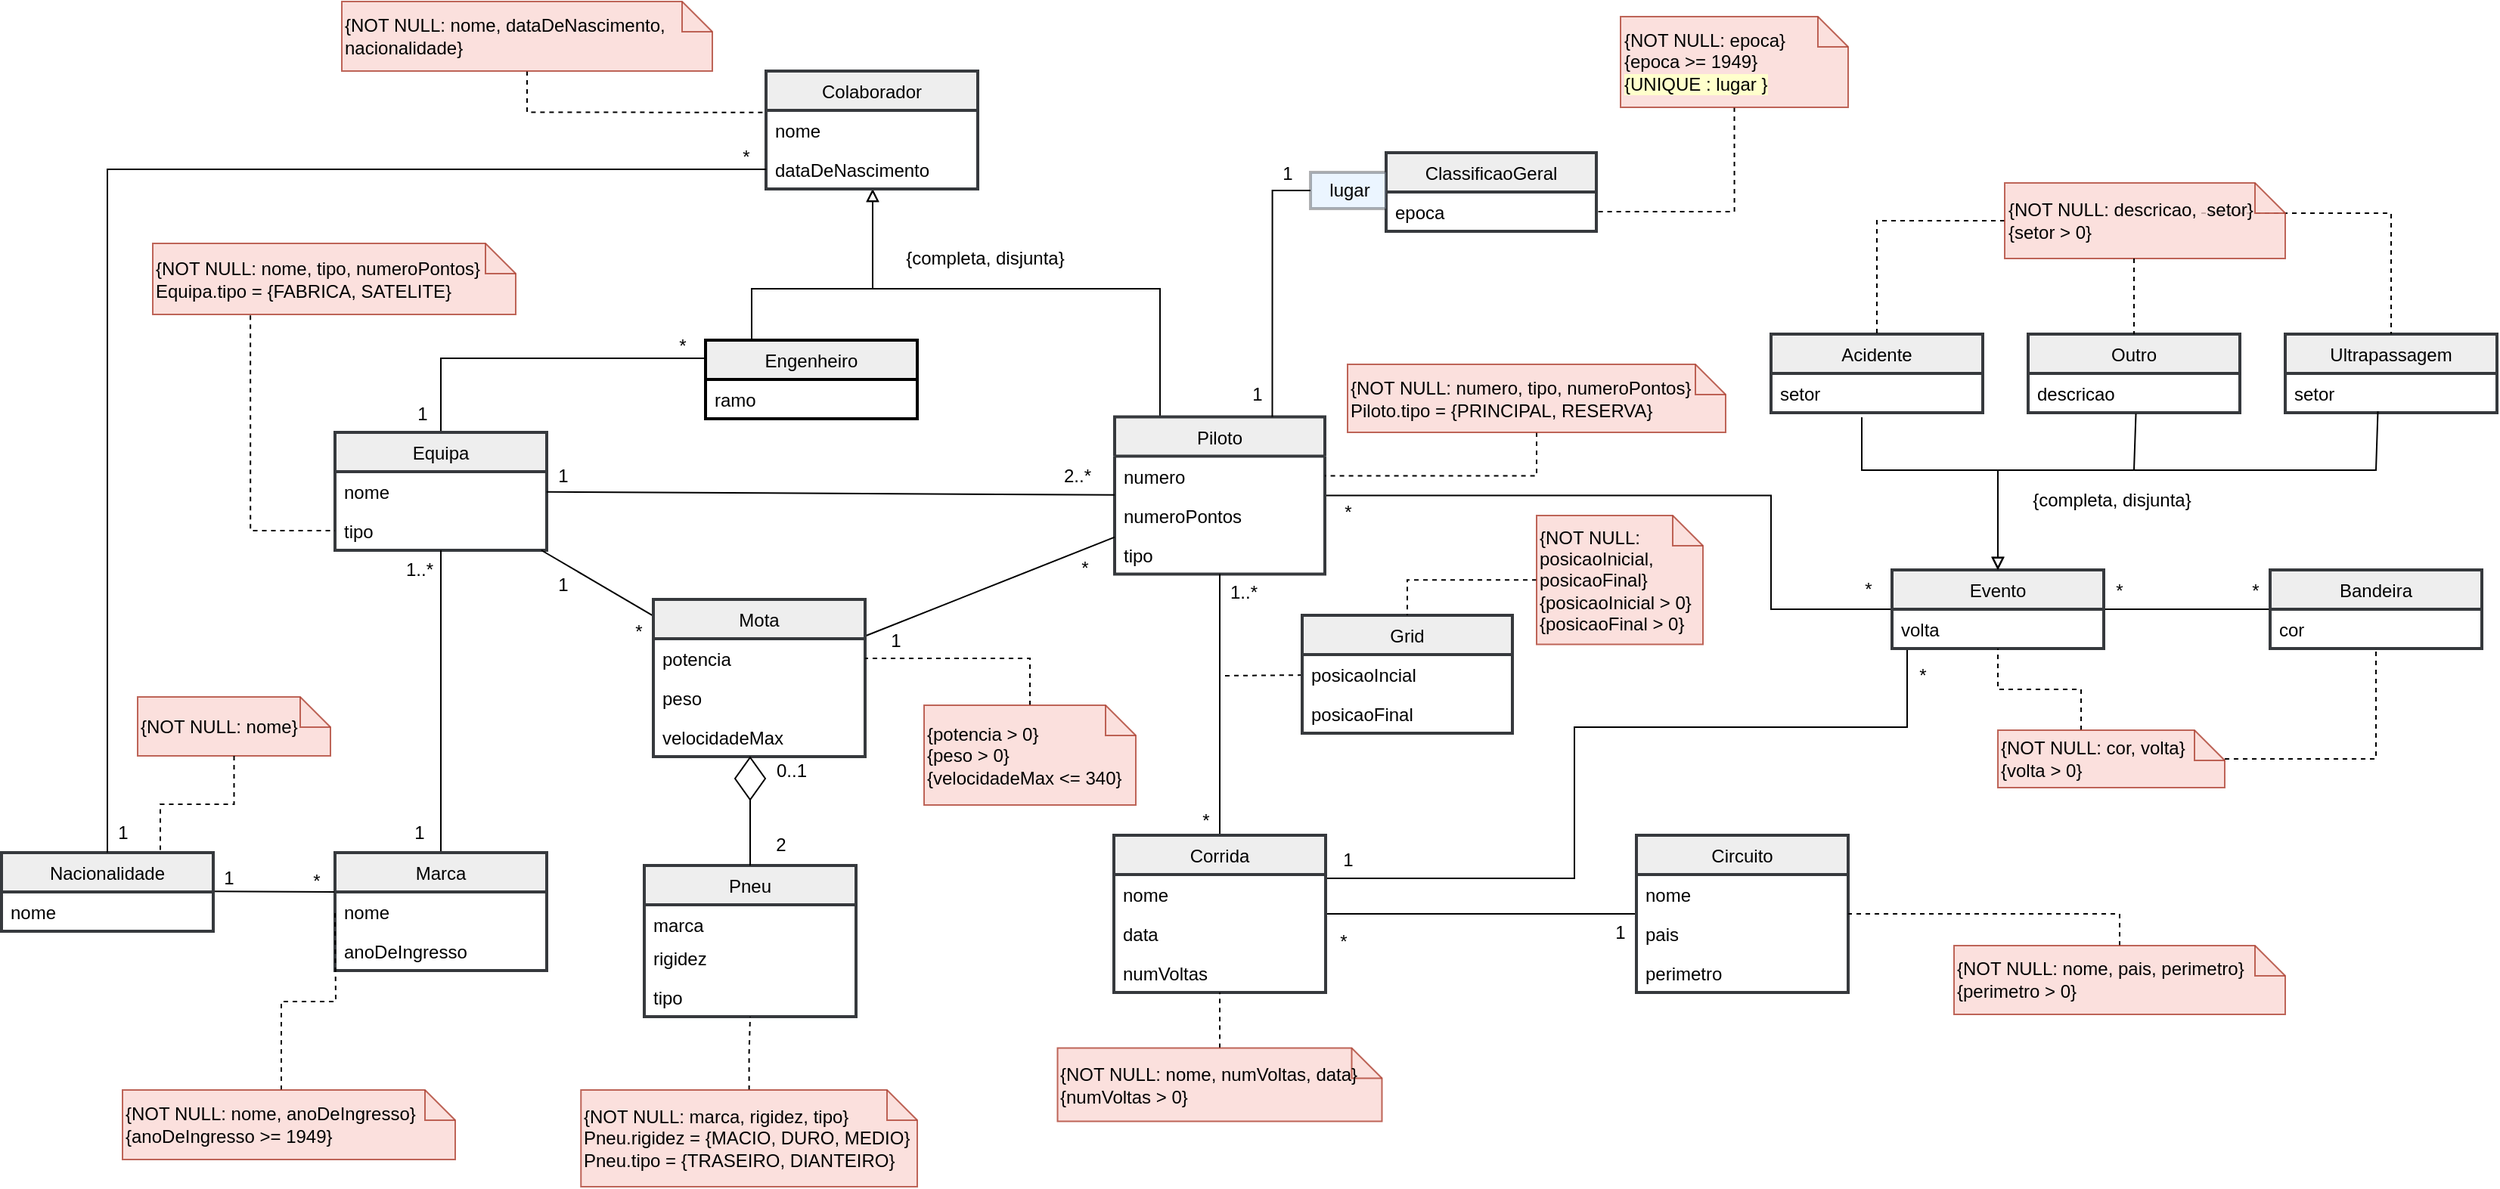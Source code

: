 <mxfile version="15.9.1" type="device"><diagram id="W3Yn-J2Q2SD5aKHEiCi0" name="Página-1"><mxGraphModel dx="2249" dy="755" grid="1" gridSize="10" guides="1" tooltips="1" connect="1" arrows="1" fold="1" page="1" pageScale="1" pageWidth="827" pageHeight="1169" math="0" shadow="0"><root><mxCell id="0"/><mxCell id="1" parent="0"/><mxCell id="7Xu1sDAc1lIP5U2hS9Tf-28" style="edgeStyle=orthogonalEdgeStyle;rounded=0;orthogonalLoop=1;jettySize=auto;html=1;exitX=0.5;exitY=0;exitDx=0;exitDy=0;endArrow=none;endFill=0;" parent="1" source="SKWcawX3aGjI_WozmqhI-1" target="7Xu1sDAc1lIP5U2hS9Tf-5" edge="1"><mxGeometry relative="1" as="geometry"><Array as="points"><mxPoint x="240.5" y="446"/></Array></mxGeometry></mxCell><mxCell id="SKWcawX3aGjI_WozmqhI-1" value="Equipa" style="swimlane;fontStyle=0;childLayout=stackLayout;horizontal=1;startSize=26;fillColor=#eeeeee;horizontalStack=0;resizeParent=1;resizeParentMax=0;resizeLast=0;collapsible=1;marginBottom=0;strokeWidth=2;strokeColor=#36393d;" parent="1" vertex="1"><mxGeometry x="170.5" y="495" width="140" height="78" as="geometry"/></mxCell><mxCell id="SKWcawX3aGjI_WozmqhI-2" value="nome" style="text;strokeColor=none;fillColor=none;align=left;verticalAlign=top;spacingLeft=4;spacingRight=4;overflow=hidden;rotatable=0;points=[[0,0.5],[1,0.5]];portConstraint=eastwest;" parent="SKWcawX3aGjI_WozmqhI-1" vertex="1"><mxGeometry y="26" width="140" height="26" as="geometry"/></mxCell><mxCell id="SKWcawX3aGjI_WozmqhI-4" value="tipo" style="text;strokeColor=none;fillColor=none;align=left;verticalAlign=top;spacingLeft=4;spacingRight=4;overflow=hidden;rotatable=0;points=[[0,0.5],[1,0.5]];portConstraint=eastwest;" parent="SKWcawX3aGjI_WozmqhI-1" vertex="1"><mxGeometry y="52" width="140" height="26" as="geometry"/></mxCell><mxCell id="SKWcawX3aGjI_WozmqhI-157" style="edgeStyle=orthogonalEdgeStyle;rounded=0;orthogonalLoop=1;jettySize=auto;html=1;startArrow=none;startFill=0;endArrow=none;endFill=0;strokeColor=default;" parent="1" source="SKWcawX3aGjI_WozmqhI-5" target="SKWcawX3aGjI_WozmqhI-135" edge="1"><mxGeometry relative="1" as="geometry"><Array as="points"><mxPoint x="1120" y="537"/><mxPoint x="1120" y="612"/></Array></mxGeometry></mxCell><mxCell id="7Xu1sDAc1lIP5U2hS9Tf-14" style="edgeStyle=orthogonalEdgeStyle;rounded=0;orthogonalLoop=1;jettySize=auto;html=1;exitX=0.5;exitY=0;exitDx=0;exitDy=0;endArrow=block;endFill=0;" parent="1" source="SKWcawX3aGjI_WozmqhI-5" target="7Xu1sDAc1lIP5U2hS9Tf-9" edge="1"><mxGeometry relative="1" as="geometry"><Array as="points"><mxPoint x="716" y="485"/><mxPoint x="716" y="400"/><mxPoint x="526" y="400"/></Array></mxGeometry></mxCell><mxCell id="SKWcawX3aGjI_WozmqhI-5" value="Piloto" style="swimlane;fontStyle=0;childLayout=stackLayout;horizontal=1;startSize=26;fillColor=#eeeeee;horizontalStack=0;resizeParent=1;resizeParentMax=0;resizeLast=0;collapsible=1;marginBottom=0;strokeWidth=2;strokeColor=#36393d;" parent="1" vertex="1"><mxGeometry x="686" y="484.75" width="139" height="104" as="geometry"/></mxCell><mxCell id="SKWcawX3aGjI_WozmqhI-7" value="numero" style="text;strokeColor=none;fillColor=none;align=left;verticalAlign=top;spacingLeft=4;spacingRight=4;overflow=hidden;rotatable=0;points=[[0,0.5],[1,0.5]];portConstraint=eastwest;" parent="SKWcawX3aGjI_WozmqhI-5" vertex="1"><mxGeometry y="26" width="139" height="26" as="geometry"/></mxCell><mxCell id="7Xu1sDAc1lIP5U2hS9Tf-3" value="numeroPontos" style="text;strokeColor=none;fillColor=none;align=left;verticalAlign=top;spacingLeft=4;spacingRight=4;overflow=hidden;rotatable=0;points=[[0,0.5],[1,0.5]];portConstraint=eastwest;" parent="SKWcawX3aGjI_WozmqhI-5" vertex="1"><mxGeometry y="52" width="139" height="26" as="geometry"/></mxCell><mxCell id="7Xu1sDAc1lIP5U2hS9Tf-17" value="tipo" style="text;strokeColor=none;fillColor=none;align=left;verticalAlign=top;spacingLeft=4;spacingRight=4;overflow=hidden;rotatable=0;points=[[0,0.5],[1,0.5]];portConstraint=eastwest;" parent="SKWcawX3aGjI_WozmqhI-5" vertex="1"><mxGeometry y="78" width="139" height="26" as="geometry"/></mxCell><mxCell id="SKWcawX3aGjI_WozmqhI-95" style="edgeStyle=none;rounded=0;orthogonalLoop=1;jettySize=auto;html=1;startArrow=none;startFill=0;endArrow=none;endFill=0;strokeColor=default;" parent="1" source="SKWcawX3aGjI_WozmqhI-9" target="SKWcawX3aGjI_WozmqhI-1" edge="1"><mxGeometry relative="1" as="geometry"><mxPoint x="275.5" y="676" as="sourcePoint"/></mxGeometry></mxCell><mxCell id="SKWcawX3aGjI_WozmqhI-9" value="Marca" style="swimlane;fontStyle=0;childLayout=stackLayout;horizontal=1;startSize=26;fillColor=#eeeeee;horizontalStack=0;resizeParent=1;resizeParentMax=0;resizeLast=0;collapsible=1;marginBottom=0;strokeWidth=2;strokeColor=#36393d;" parent="1" vertex="1"><mxGeometry x="170.5" y="773" width="140" height="78" as="geometry"/></mxCell><mxCell id="SKWcawX3aGjI_WozmqhI-10" value="nome" style="text;strokeColor=none;fillColor=none;align=left;verticalAlign=top;spacingLeft=4;spacingRight=4;overflow=hidden;rotatable=0;points=[[0,0.5],[1,0.5]];portConstraint=eastwest;" parent="SKWcawX3aGjI_WozmqhI-9" vertex="1"><mxGeometry y="26" width="140" height="26" as="geometry"/></mxCell><mxCell id="SKWcawX3aGjI_WozmqhI-11" value="anoDeIngresso" style="text;strokeColor=none;fillColor=none;align=left;verticalAlign=top;spacingLeft=4;spacingRight=4;overflow=hidden;rotatable=0;points=[[0,0.5],[1,0.5]];portConstraint=eastwest;" parent="SKWcawX3aGjI_WozmqhI-9" vertex="1"><mxGeometry y="52" width="140" height="26" as="geometry"/></mxCell><mxCell id="SKWcawX3aGjI_WozmqhI-102" style="edgeStyle=none;rounded=0;orthogonalLoop=1;jettySize=auto;html=1;startArrow=none;startFill=0;endArrow=none;endFill=0;strokeColor=default;" parent="1" source="SKWcawX3aGjI_WozmqhI-13" target="SKWcawX3aGjI_WozmqhI-1" edge="1"><mxGeometry relative="1" as="geometry"/></mxCell><mxCell id="7Xu1sDAc1lIP5U2hS9Tf-30" style="rounded=0;orthogonalLoop=1;jettySize=auto;html=1;endArrow=none;endFill=0;" parent="1" source="SKWcawX3aGjI_WozmqhI-13" target="SKWcawX3aGjI_WozmqhI-5" edge="1"><mxGeometry relative="1" as="geometry"/></mxCell><mxCell id="SKWcawX3aGjI_WozmqhI-13" value="Mota" style="swimlane;fontStyle=0;childLayout=stackLayout;horizontal=1;startSize=26;fillColor=#eeeeee;horizontalStack=0;resizeParent=1;resizeParentMax=0;resizeLast=0;collapsible=1;marginBottom=0;strokeWidth=2;strokeColor=#36393d;" parent="1" vertex="1"><mxGeometry x="381" y="605.5" width="140" height="104" as="geometry"/></mxCell><mxCell id="SKWcawX3aGjI_WozmqhI-15" value="potencia" style="text;strokeColor=none;fillColor=none;align=left;verticalAlign=top;spacingLeft=4;spacingRight=4;overflow=hidden;rotatable=0;points=[[0,0.5],[1,0.5]];portConstraint=eastwest;" parent="SKWcawX3aGjI_WozmqhI-13" vertex="1"><mxGeometry y="26" width="140" height="26" as="geometry"/></mxCell><mxCell id="I0ZQyb5HNKhoFNjFKd3M-7" value="peso" style="text;strokeColor=none;fillColor=none;align=left;verticalAlign=top;spacingLeft=4;spacingRight=4;overflow=hidden;rotatable=0;points=[[0,0.5],[1,0.5]];portConstraint=eastwest;" parent="SKWcawX3aGjI_WozmqhI-13" vertex="1"><mxGeometry y="52" width="140" height="26" as="geometry"/></mxCell><mxCell id="SKWcawX3aGjI_WozmqhI-87" value="velocidadeMax" style="text;strokeColor=none;fillColor=none;align=left;verticalAlign=top;spacingLeft=4;spacingRight=4;overflow=hidden;rotatable=0;points=[[0,0.5],[1,0.5]];portConstraint=eastwest;" parent="SKWcawX3aGjI_WozmqhI-13" vertex="1"><mxGeometry y="78" width="140" height="26" as="geometry"/></mxCell><mxCell id="SKWcawX3aGjI_WozmqhI-99" style="edgeStyle=none;rounded=0;orthogonalLoop=1;jettySize=auto;html=1;startArrow=none;startFill=0;endArrow=none;endFill=0;strokeColor=default;" parent="1" source="SKWcawX3aGjI_WozmqhI-17" target="SKWcawX3aGjI_WozmqhI-5" edge="1"><mxGeometry relative="1" as="geometry"><mxPoint x="679.613" y="687.5" as="sourcePoint"/></mxGeometry></mxCell><mxCell id="SKWcawX3aGjI_WozmqhI-112" style="edgeStyle=none;rounded=0;orthogonalLoop=1;jettySize=auto;html=1;startArrow=none;startFill=0;endArrow=none;endFill=0;strokeColor=default;" parent="1" source="SKWcawX3aGjI_WozmqhI-17" target="SKWcawX3aGjI_WozmqhI-21" edge="1"><mxGeometry relative="1" as="geometry"/></mxCell><mxCell id="SKWcawX3aGjI_WozmqhI-160" style="edgeStyle=orthogonalEdgeStyle;rounded=0;orthogonalLoop=1;jettySize=auto;html=1;startArrow=none;startFill=0;endArrow=none;endFill=0;strokeColor=default;" parent="1" source="SKWcawX3aGjI_WozmqhI-17" target="SKWcawX3aGjI_WozmqhI-135" edge="1"><mxGeometry relative="1" as="geometry"><Array as="points"><mxPoint x="990" y="790"/><mxPoint x="990" y="690"/><mxPoint x="1210" y="690"/></Array></mxGeometry></mxCell><mxCell id="SKWcawX3aGjI_WozmqhI-17" value="Corrida" style="swimlane;fontStyle=0;childLayout=stackLayout;horizontal=1;startSize=26;fillColor=#eeeeee;horizontalStack=0;resizeParent=1;resizeParentMax=0;resizeLast=0;collapsible=1;marginBottom=0;strokeWidth=2;strokeColor=#36393d;" parent="1" vertex="1"><mxGeometry x="685.5" y="761.5" width="140" height="104" as="geometry"/></mxCell><mxCell id="SKWcawX3aGjI_WozmqhI-20" value="nome" style="text;strokeColor=none;fillColor=none;align=left;verticalAlign=top;spacingLeft=4;spacingRight=4;overflow=hidden;rotatable=0;points=[[0,0.5],[1,0.5]];portConstraint=eastwest;" parent="SKWcawX3aGjI_WozmqhI-17" vertex="1"><mxGeometry y="26" width="140" height="26" as="geometry"/></mxCell><mxCell id="SKWcawX3aGjI_WozmqhI-18" value="data" style="text;strokeColor=none;fillColor=none;align=left;verticalAlign=top;spacingLeft=4;spacingRight=4;overflow=hidden;rotatable=0;points=[[0,0.5],[1,0.5]];portConstraint=eastwest;" parent="SKWcawX3aGjI_WozmqhI-17" vertex="1"><mxGeometry y="52" width="140" height="26" as="geometry"/></mxCell><mxCell id="SKWcawX3aGjI_WozmqhI-117" value="numVoltas" style="text;strokeColor=none;fillColor=none;align=left;verticalAlign=top;spacingLeft=4;spacingRight=4;overflow=hidden;rotatable=0;points=[[0,0.5],[1,0.5]];portConstraint=eastwest;" parent="SKWcawX3aGjI_WozmqhI-17" vertex="1"><mxGeometry y="78" width="140" height="26" as="geometry"/></mxCell><mxCell id="SKWcawX3aGjI_WozmqhI-21" value="Circuito" style="swimlane;fontStyle=0;childLayout=stackLayout;horizontal=1;startSize=26;fillColor=#eeeeee;horizontalStack=0;resizeParent=1;resizeParentMax=0;resizeLast=0;collapsible=1;marginBottom=0;strokeWidth=2;strokeColor=#36393d;" parent="1" vertex="1"><mxGeometry x="1031" y="761.5" width="140" height="104" as="geometry"/></mxCell><mxCell id="SKWcawX3aGjI_WozmqhI-22" value="nome" style="text;strokeColor=none;fillColor=none;align=left;verticalAlign=top;spacingLeft=4;spacingRight=4;overflow=hidden;rotatable=0;points=[[0,0.5],[1,0.5]];portConstraint=eastwest;" parent="SKWcawX3aGjI_WozmqhI-21" vertex="1"><mxGeometry y="26" width="140" height="26" as="geometry"/></mxCell><mxCell id="SKWcawX3aGjI_WozmqhI-23" value="pais" style="text;strokeColor=none;fillColor=none;align=left;verticalAlign=top;spacingLeft=4;spacingRight=4;overflow=hidden;rotatable=0;points=[[0,0.5],[1,0.5]];portConstraint=eastwest;" parent="SKWcawX3aGjI_WozmqhI-21" vertex="1"><mxGeometry y="52" width="140" height="26" as="geometry"/></mxCell><mxCell id="SKWcawX3aGjI_WozmqhI-24" value="perimetro" style="text;strokeColor=none;fillColor=none;align=left;verticalAlign=top;spacingLeft=4;spacingRight=4;overflow=hidden;rotatable=0;points=[[0,0.5],[1,0.5]];portConstraint=eastwest;" parent="SKWcawX3aGjI_WozmqhI-21" vertex="1"><mxGeometry y="78" width="140" height="26" as="geometry"/></mxCell><mxCell id="SKWcawX3aGjI_WozmqhI-26" value="Pneu" style="swimlane;fontStyle=0;childLayout=stackLayout;horizontal=1;startSize=26;fillColor=#eeeeee;horizontalStack=0;resizeParent=1;resizeParentMax=0;resizeLast=0;collapsible=1;marginBottom=0;strokeWidth=2;strokeColor=#36393d;" parent="1" vertex="1"><mxGeometry x="375" y="781.5" width="140" height="100" as="geometry"/></mxCell><mxCell id="SKWcawX3aGjI_WozmqhI-27" value="marca" style="text;strokeColor=none;fillColor=none;align=left;verticalAlign=top;spacingLeft=4;spacingRight=4;overflow=hidden;rotatable=0;points=[[0,0.5],[1,0.5]];portConstraint=eastwest;" parent="SKWcawX3aGjI_WozmqhI-26" vertex="1"><mxGeometry y="26" width="140" height="22" as="geometry"/></mxCell><mxCell id="SKWcawX3aGjI_WozmqhI-28" value="rigidez" style="text;strokeColor=none;fillColor=none;align=left;verticalAlign=top;spacingLeft=4;spacingRight=4;overflow=hidden;rotatable=0;points=[[0,0.5],[1,0.5]];portConstraint=eastwest;" parent="SKWcawX3aGjI_WozmqhI-26" vertex="1"><mxGeometry y="48" width="140" height="26" as="geometry"/></mxCell><mxCell id="SKWcawX3aGjI_WozmqhI-29" value="tipo" style="text;strokeColor=none;fillColor=none;align=left;verticalAlign=top;spacingLeft=4;spacingRight=4;overflow=hidden;rotatable=0;points=[[0,0.5],[1,0.5]];portConstraint=eastwest;" parent="SKWcawX3aGjI_WozmqhI-26" vertex="1"><mxGeometry y="74" width="140" height="26" as="geometry"/></mxCell><mxCell id="SKWcawX3aGjI_WozmqhI-89" style="rounded=0;orthogonalLoop=1;jettySize=auto;html=1;startArrow=none;startFill=0;endArrow=none;endFill=0;strokeColor=default;" parent="1" source="SKWcawX3aGjI_WozmqhI-1" target="SKWcawX3aGjI_WozmqhI-5" edge="1"><mxGeometry relative="1" as="geometry"><mxPoint x="275.5" y="461.427" as="sourcePoint"/></mxGeometry></mxCell><mxCell id="SKWcawX3aGjI_WozmqhI-91" value="1" style="text;html=1;align=center;verticalAlign=middle;resizable=0;points=[];autosize=1;strokeColor=none;fillColor=none;" parent="1" vertex="1"><mxGeometry x="310.5" y="514" width="20" height="20" as="geometry"/></mxCell><mxCell id="SKWcawX3aGjI_WozmqhI-92" value="2..*" style="text;html=1;align=center;verticalAlign=middle;resizable=0;points=[];autosize=1;strokeColor=none;fillColor=none;" parent="1" vertex="1"><mxGeometry x="645.5" y="514" width="30" height="20" as="geometry"/></mxCell><mxCell id="SKWcawX3aGjI_WozmqhI-96" value="1" style="text;html=1;align=center;verticalAlign=middle;resizable=0;points=[];autosize=1;strokeColor=none;fillColor=none;" parent="1" vertex="1"><mxGeometry x="215.5" y="750" width="20" height="20" as="geometry"/></mxCell><mxCell id="SKWcawX3aGjI_WozmqhI-97" value="1..*" style="text;html=1;align=center;verticalAlign=middle;resizable=0;points=[];autosize=1;strokeColor=none;fillColor=none;" parent="1" vertex="1"><mxGeometry x="210.5" y="576" width="30" height="20" as="geometry"/></mxCell><mxCell id="SKWcawX3aGjI_WozmqhI-101" value="1..*" style="text;html=1;align=center;verticalAlign=middle;resizable=0;points=[];autosize=1;strokeColor=none;fillColor=none;" parent="1" vertex="1"><mxGeometry x="755.5" y="590.5" width="30" height="20" as="geometry"/></mxCell><mxCell id="SKWcawX3aGjI_WozmqhI-104" value="1" style="text;html=1;align=center;verticalAlign=middle;resizable=0;points=[];autosize=1;strokeColor=none;fillColor=none;" parent="1" vertex="1"><mxGeometry x="531" y="623" width="20" height="20" as="geometry"/></mxCell><mxCell id="SKWcawX3aGjI_WozmqhI-106" value="*" style="text;html=1;align=center;verticalAlign=middle;resizable=0;points=[];autosize=1;strokeColor=none;fillColor=none;" parent="1" vertex="1"><mxGeometry x="655.5" y="575" width="20" height="20" as="geometry"/></mxCell><mxCell id="SKWcawX3aGjI_WozmqhI-107" value="1" style="text;html=1;align=center;verticalAlign=middle;resizable=0;points=[];autosize=1;strokeColor=none;fillColor=none;" parent="1" vertex="1"><mxGeometry x="310.5" y="585.5" width="20" height="20" as="geometry"/></mxCell><mxCell id="SKWcawX3aGjI_WozmqhI-110" value="*" style="text;html=1;align=center;verticalAlign=middle;resizable=0;points=[];autosize=1;strokeColor=none;fillColor=none;" parent="1" vertex="1"><mxGeometry x="361" y="617" width="20" height="20" as="geometry"/></mxCell><mxCell id="SKWcawX3aGjI_WozmqhI-111" value="2" style="text;html=1;align=center;verticalAlign=middle;resizable=0;points=[];autosize=1;strokeColor=none;fillColor=none;" parent="1" vertex="1"><mxGeometry x="455" y="757.5" width="20" height="20" as="geometry"/></mxCell><mxCell id="SKWcawX3aGjI_WozmqhI-113" value="1" style="text;html=1;align=center;verticalAlign=middle;resizable=0;points=[];autosize=1;strokeColor=none;fillColor=none;" parent="1" vertex="1"><mxGeometry x="1010" y="815.5" width="20" height="20" as="geometry"/></mxCell><mxCell id="SKWcawX3aGjI_WozmqhI-114" value="*" style="text;html=1;align=center;verticalAlign=middle;resizable=0;points=[];autosize=1;strokeColor=none;fillColor=none;" parent="1" vertex="1"><mxGeometry x="826.5" y="821.5" width="20" height="20" as="geometry"/></mxCell><mxCell id="SKWcawX3aGjI_WozmqhI-122" value="*" style="text;html=1;align=center;verticalAlign=middle;resizable=0;points=[];autosize=1;strokeColor=none;fillColor=none;" parent="1" vertex="1"><mxGeometry x="735.5" y="741.5" width="20" height="20" as="geometry"/></mxCell><mxCell id="SKWcawX3aGjI_WozmqhI-128" value="Outro" style="swimlane;fontStyle=0;childLayout=stackLayout;horizontal=1;startSize=26;fillColor=#eeeeee;horizontalStack=0;resizeParent=1;resizeParentMax=0;resizeLast=0;collapsible=1;marginBottom=0;strokeWidth=2;strokeColor=#36393d;" parent="1" vertex="1"><mxGeometry x="1290" y="430" width="140" height="52" as="geometry"/></mxCell><mxCell id="SKWcawX3aGjI_WozmqhI-138" value="descricao" style="text;strokeColor=none;fillColor=none;align=left;verticalAlign=top;spacingLeft=4;spacingRight=4;overflow=hidden;rotatable=0;points=[[0,0.5],[1,0.5]];portConstraint=eastwest;" parent="SKWcawX3aGjI_WozmqhI-128" vertex="1"><mxGeometry y="26" width="140" height="26" as="geometry"/></mxCell><mxCell id="SKWcawX3aGjI_WozmqhI-152" style="rounded=0;orthogonalLoop=1;jettySize=auto;html=1;startArrow=none;startFill=0;endArrow=none;endFill=0;strokeColor=default;" parent="1" source="SKWcawX3aGjI_WozmqhI-135" target="SKWcawX3aGjI_WozmqhI-150" edge="1"><mxGeometry relative="1" as="geometry"><mxPoint x="1270" y="590" as="sourcePoint"/></mxGeometry></mxCell><mxCell id="SKWcawX3aGjI_WozmqhI-135" value="Evento" style="swimlane;fontStyle=0;childLayout=stackLayout;horizontal=1;startSize=26;fillColor=#eeeeee;horizontalStack=0;resizeParent=1;resizeParentMax=0;resizeLast=0;collapsible=1;marginBottom=0;strokeWidth=2;strokeColor=#36393d;" parent="1" vertex="1"><mxGeometry x="1200" y="586" width="140" height="52" as="geometry"/></mxCell><mxCell id="SKWcawX3aGjI_WozmqhI-136" value="volta" style="text;strokeColor=none;fillColor=none;align=left;verticalAlign=top;spacingLeft=4;spacingRight=4;overflow=hidden;rotatable=0;points=[[0,0.5],[1,0.5]];portConstraint=eastwest;" parent="SKWcawX3aGjI_WozmqhI-135" vertex="1"><mxGeometry y="26" width="140" height="26" as="geometry"/></mxCell><mxCell id="SKWcawX3aGjI_WozmqhI-150" value="Bandeira" style="swimlane;fontStyle=0;childLayout=stackLayout;horizontal=1;startSize=26;fillColor=#eeeeee;horizontalStack=0;resizeParent=1;resizeParentMax=0;resizeLast=0;collapsible=1;marginBottom=0;strokeWidth=2;strokeColor=#36393d;" parent="1" vertex="1"><mxGeometry x="1450" y="586" width="140" height="52" as="geometry"/></mxCell><mxCell id="SKWcawX3aGjI_WozmqhI-151" value="cor" style="text;strokeColor=none;fillColor=none;align=left;verticalAlign=top;spacingLeft=4;spacingRight=4;overflow=hidden;rotatable=0;points=[[0,0.5],[1,0.5]];portConstraint=eastwest;" parent="SKWcawX3aGjI_WozmqhI-150" vertex="1"><mxGeometry y="26" width="140" height="26" as="geometry"/></mxCell><mxCell id="SKWcawX3aGjI_WozmqhI-153" value="*" style="text;html=1;align=center;verticalAlign=middle;resizable=0;points=[];autosize=1;strokeColor=none;fillColor=none;" parent="1" vertex="1"><mxGeometry x="1430" y="590" width="20" height="20" as="geometry"/></mxCell><mxCell id="SKWcawX3aGjI_WozmqhI-154" value="*" style="text;html=1;align=center;verticalAlign=middle;resizable=0;points=[];autosize=1;strokeColor=none;fillColor=none;" parent="1" vertex="1"><mxGeometry x="1340" y="590" width="20" height="20" as="geometry"/></mxCell><mxCell id="SKWcawX3aGjI_WozmqhI-158" value="*" style="text;html=1;align=center;verticalAlign=middle;resizable=0;points=[];autosize=1;strokeColor=none;fillColor=none;" parent="1" vertex="1"><mxGeometry x="829.5" y="538" width="20" height="20" as="geometry"/></mxCell><mxCell id="SKWcawX3aGjI_WozmqhI-159" value="*" style="text;html=1;align=center;verticalAlign=middle;resizable=0;points=[];autosize=1;strokeColor=none;fillColor=none;" parent="1" vertex="1"><mxGeometry x="1174" y="589" width="20" height="20" as="geometry"/></mxCell><mxCell id="SKWcawX3aGjI_WozmqhI-161" value="*" style="text;html=1;align=center;verticalAlign=middle;resizable=0;points=[];autosize=1;strokeColor=none;fillColor=none;" parent="1" vertex="1"><mxGeometry x="1210" y="646" width="20" height="20" as="geometry"/></mxCell><mxCell id="SKWcawX3aGjI_WozmqhI-162" value="1" style="text;html=1;align=center;verticalAlign=middle;resizable=0;points=[];autosize=1;strokeColor=none;fillColor=none;" parent="1" vertex="1"><mxGeometry x="829.5" y="767.5" width="20" height="20" as="geometry"/></mxCell><mxCell id="SKWcawX3aGjI_WozmqhI-163" value="Ultrapassagem" style="swimlane;fontStyle=0;childLayout=stackLayout;horizontal=1;startSize=26;fillColor=#eeeeee;horizontalStack=0;resizeParent=1;resizeParentMax=0;resizeLast=0;collapsible=1;marginBottom=0;strokeWidth=2;strokeColor=#36393d;" parent="1" vertex="1"><mxGeometry x="1460" y="430" width="140" height="52" as="geometry"/></mxCell><mxCell id="SKWcawX3aGjI_WozmqhI-164" value="setor" style="text;strokeColor=none;fillColor=none;align=left;verticalAlign=top;spacingLeft=4;spacingRight=4;overflow=hidden;rotatable=0;points=[[0,0.5],[1,0.5]];portConstraint=eastwest;" parent="SKWcawX3aGjI_WozmqhI-163" vertex="1"><mxGeometry y="26" width="140" height="26" as="geometry"/></mxCell><mxCell id="SKWcawX3aGjI_WozmqhI-169" value="Acidente" style="swimlane;fontStyle=0;childLayout=stackLayout;horizontal=1;startSize=26;fillColor=#eeeeee;horizontalStack=0;resizeParent=1;resizeParentMax=0;resizeLast=0;collapsible=1;marginBottom=0;strokeWidth=2;strokeColor=#36393d;" parent="1" vertex="1"><mxGeometry x="1120" y="430" width="140" height="52" as="geometry"/></mxCell><mxCell id="SKWcawX3aGjI_WozmqhI-170" value="setor" style="text;strokeColor=none;fillColor=none;align=left;verticalAlign=top;spacingLeft=4;spacingRight=4;overflow=hidden;rotatable=0;points=[[0,0.5],[1,0.5]];portConstraint=eastwest;" parent="SKWcawX3aGjI_WozmqhI-169" vertex="1"><mxGeometry y="26" width="140" height="26" as="geometry"/></mxCell><mxCell id="7Xu1sDAc1lIP5U2hS9Tf-13" style="edgeStyle=orthogonalEdgeStyle;rounded=0;orthogonalLoop=1;jettySize=auto;html=1;endArrow=block;endFill=0;" parent="1" source="7Xu1sDAc1lIP5U2hS9Tf-5" target="7Xu1sDAc1lIP5U2hS9Tf-9" edge="1"><mxGeometry relative="1" as="geometry"><Array as="points"><mxPoint x="446" y="400"/><mxPoint x="526" y="400"/></Array></mxGeometry></mxCell><mxCell id="7Xu1sDAc1lIP5U2hS9Tf-5" value="Engenheiro" style="swimlane;fontStyle=0;childLayout=stackLayout;horizontal=1;startSize=26;fillColor=#eeeeee;horizontalStack=0;resizeParent=1;resizeParentMax=0;resizeLast=0;collapsible=1;marginBottom=0;strokeWidth=2;strokeColor=#000000;" parent="1" vertex="1"><mxGeometry x="415.5" y="434" width="140" height="52" as="geometry"/></mxCell><mxCell id="7Xu1sDAc1lIP5U2hS9Tf-8" value="ramo" style="text;strokeColor=none;fillColor=none;align=left;verticalAlign=top;spacingLeft=4;spacingRight=4;overflow=hidden;rotatable=0;points=[[0,0.5],[1,0.5]];portConstraint=eastwest;" parent="7Xu1sDAc1lIP5U2hS9Tf-5" vertex="1"><mxGeometry y="26" width="140" height="26" as="geometry"/></mxCell><mxCell id="7Xu1sDAc1lIP5U2hS9Tf-9" value="Colaborador" style="swimlane;fontStyle=0;childLayout=stackLayout;horizontal=1;startSize=26;fillColor=#eeeeee;horizontalStack=0;resizeParent=1;resizeParentMax=0;resizeLast=0;collapsible=1;marginBottom=0;strokeWidth=2;strokeColor=#36393d;swimlaneFillColor=none;" parent="1" vertex="1"><mxGeometry x="455.5" y="256" width="140" height="78" as="geometry"/></mxCell><mxCell id="7Xu1sDAc1lIP5U2hS9Tf-10" value="nome" style="text;strokeColor=none;fillColor=none;align=left;verticalAlign=top;spacingLeft=4;spacingRight=4;overflow=hidden;rotatable=0;points=[[0,0.5],[1,0.5]];portConstraint=eastwest;" parent="7Xu1sDAc1lIP5U2hS9Tf-9" vertex="1"><mxGeometry y="26" width="140" height="26" as="geometry"/></mxCell><mxCell id="7Xu1sDAc1lIP5U2hS9Tf-11" value="dataDeNascimento" style="text;strokeColor=none;fillColor=none;align=left;verticalAlign=top;spacingLeft=4;spacingRight=4;overflow=hidden;rotatable=0;points=[[0,0.5],[1,0.5]];portConstraint=eastwest;" parent="7Xu1sDAc1lIP5U2hS9Tf-9" vertex="1"><mxGeometry y="52" width="140" height="26" as="geometry"/></mxCell><mxCell id="7Xu1sDAc1lIP5U2hS9Tf-22" style="rounded=0;orthogonalLoop=1;jettySize=auto;html=1;endArrow=none;endFill=0;dashed=1;" parent="1" source="7Xu1sDAc1lIP5U2hS9Tf-18" edge="1"><mxGeometry relative="1" as="geometry"><mxPoint x="755.5" y="656" as="targetPoint"/></mxGeometry></mxCell><mxCell id="7Xu1sDAc1lIP5U2hS9Tf-18" value="Grid" style="swimlane;fontStyle=0;childLayout=stackLayout;horizontal=1;startSize=26;fillColor=#eeeeee;horizontalStack=0;resizeParent=1;resizeParentMax=0;resizeLast=0;collapsible=1;marginBottom=0;strokeWidth=2;strokeColor=#36393d;" parent="1" vertex="1"><mxGeometry x="810" y="616" width="139" height="78" as="geometry"/></mxCell><mxCell id="7Xu1sDAc1lIP5U2hS9Tf-19" value="posicaoIncial" style="text;strokeColor=none;fillColor=none;align=left;verticalAlign=top;spacingLeft=4;spacingRight=4;overflow=hidden;rotatable=0;points=[[0,0.5],[1,0.5]];portConstraint=eastwest;" parent="7Xu1sDAc1lIP5U2hS9Tf-18" vertex="1"><mxGeometry y="26" width="139" height="26" as="geometry"/></mxCell><mxCell id="7Xu1sDAc1lIP5U2hS9Tf-20" value="posicaoFinal" style="text;strokeColor=none;fillColor=none;align=left;verticalAlign=top;spacingLeft=4;spacingRight=4;overflow=hidden;rotatable=0;points=[[0,0.5],[1,0.5]];portConstraint=eastwest;" parent="7Xu1sDAc1lIP5U2hS9Tf-18" vertex="1"><mxGeometry y="52" width="139" height="26" as="geometry"/></mxCell><mxCell id="7Xu1sDAc1lIP5U2hS9Tf-24" value="ClassificaoGeral" style="swimlane;fontStyle=0;childLayout=stackLayout;horizontal=1;startSize=26;fillColor=#eeeeee;horizontalStack=0;resizeParent=1;resizeParentMax=0;resizeLast=0;collapsible=1;marginBottom=0;strokeWidth=2;strokeColor=#36393d;" parent="1" vertex="1"><mxGeometry x="865.5" y="310" width="139" height="52" as="geometry"/></mxCell><mxCell id="7Xu1sDAc1lIP5U2hS9Tf-25" value="epoca" style="text;strokeColor=none;fillColor=none;align=left;verticalAlign=top;spacingLeft=4;spacingRight=4;overflow=hidden;rotatable=0;points=[[0,0.5],[1,0.5]];portConstraint=eastwest;" parent="7Xu1sDAc1lIP5U2hS9Tf-24" vertex="1"><mxGeometry y="26" width="139" height="26" as="geometry"/></mxCell><mxCell id="7Xu1sDAc1lIP5U2hS9Tf-34" style="edgeStyle=orthogonalEdgeStyle;rounded=0;orthogonalLoop=1;jettySize=auto;html=1;endArrow=none;endFill=0;exitX=0;exitY=0.5;exitDx=0;exitDy=0;entryX=0.75;entryY=0;entryDx=0;entryDy=0;" parent="1" source="7Xu1sDAc1lIP5U2hS9Tf-33" target="SKWcawX3aGjI_WozmqhI-5" edge="1"><mxGeometry relative="1" as="geometry"><mxPoint x="800.5" y="308" as="sourcePoint"/><mxPoint x="800.5" y="486" as="targetPoint"/></mxGeometry></mxCell><mxCell id="7Xu1sDAc1lIP5U2hS9Tf-33" value="lugar" style="html=1;rotation=0;strokeWidth=2;fillColor=#cce5ff;strokeColor=#36393d;opacity=40;" parent="1" vertex="1"><mxGeometry x="815.5" y="323" width="50" height="24" as="geometry"/></mxCell><mxCell id="7Xu1sDAc1lIP5U2hS9Tf-35" value="0..1" style="text;html=1;align=center;verticalAlign=middle;resizable=0;points=[];autosize=1;strokeColor=none;fillColor=none;" parent="1" vertex="1"><mxGeometry x="451.5" y="709" width="40" height="20" as="geometry"/></mxCell><mxCell id="7Xu1sDAc1lIP5U2hS9Tf-36" value="*" style="text;html=1;align=center;verticalAlign=middle;resizable=0;points=[];autosize=1;strokeColor=none;fillColor=none;" parent="1" vertex="1"><mxGeometry x="390" y="428" width="20" height="20" as="geometry"/></mxCell><mxCell id="7Xu1sDAc1lIP5U2hS9Tf-37" value="1" style="text;html=1;align=center;verticalAlign=middle;resizable=0;points=[];autosize=1;strokeColor=none;fillColor=none;" parent="1" vertex="1"><mxGeometry x="218" y="473" width="20" height="20" as="geometry"/></mxCell><mxCell id="7Xu1sDAc1lIP5U2hS9Tf-38" value="1" style="text;html=1;align=center;verticalAlign=middle;resizable=0;points=[];autosize=1;strokeColor=none;fillColor=none;" parent="1" vertex="1"><mxGeometry x="790" y="314" width="20" height="20" as="geometry"/></mxCell><mxCell id="7Xu1sDAc1lIP5U2hS9Tf-39" value="1" style="text;html=1;align=center;verticalAlign=middle;resizable=0;points=[];autosize=1;strokeColor=none;fillColor=none;" parent="1" vertex="1"><mxGeometry x="770" y="460" width="20" height="20" as="geometry"/></mxCell><mxCell id="7Xu1sDAc1lIP5U2hS9Tf-40" value="{completa, disjunta}" style="text;html=1;align=center;verticalAlign=middle;resizable=0;points=[];autosize=1;strokeColor=none;fillColor=none;" parent="1" vertex="1"><mxGeometry x="540" y="370" width="120" height="20" as="geometry"/></mxCell><mxCell id="7Xu1sDAc1lIP5U2hS9Tf-41" value="{completa, disjunta}" style="text;html=1;align=center;verticalAlign=middle;resizable=0;points=[];autosize=1;strokeColor=none;fillColor=none;" parent="1" vertex="1"><mxGeometry x="1284.5" y="530" width="120" height="20" as="geometry"/></mxCell><mxCell id="sxxijNgC9KXlEih5-R_V-25" style="edgeStyle=orthogonalEdgeStyle;rounded=0;sketch=0;jumpSize=6;orthogonalLoop=1;jettySize=auto;html=1;exitX=0.5;exitY=0;exitDx=0;exitDy=0;exitPerimeter=0;dashed=1;startArrow=none;startFill=0;endArrow=none;endFill=0;targetPerimeterSpacing=0;strokeWidth=1;" parent="1" source="7Xu1sDAc1lIP5U2hS9Tf-42" target="SKWcawX3aGjI_WozmqhI-21" edge="1"><mxGeometry relative="1" as="geometry"/></mxCell><mxCell id="7Xu1sDAc1lIP5U2hS9Tf-42" value="&lt;div&gt;&lt;span&gt;{NOT NULL: nome, pais, perimetro}&lt;/span&gt;&lt;/div&gt;&lt;div&gt;{perimetro &amp;gt; 0}&lt;/div&gt;" style="shape=note;size=20;whiteSpace=wrap;html=1;align=left;strokeColor=#ae4132;fillColor=#fad9d5;opacity=80;" parent="1" vertex="1"><mxGeometry x="1241" y="834.5" width="219" height="45.5" as="geometry"/></mxCell><mxCell id="sxxijNgC9KXlEih5-R_V-26" style="edgeStyle=orthogonalEdgeStyle;rounded=0;sketch=0;jumpSize=6;orthogonalLoop=1;jettySize=auto;html=1;exitX=0.5;exitY=0;exitDx=0;exitDy=0;exitPerimeter=0;dashed=1;startArrow=none;startFill=0;endArrow=none;endFill=0;targetPerimeterSpacing=0;strokeWidth=1;" parent="1" source="sxxijNgC9KXlEih5-R_V-2" target="SKWcawX3aGjI_WozmqhI-17" edge="1"><mxGeometry relative="1" as="geometry"/></mxCell><mxCell id="sxxijNgC9KXlEih5-R_V-2" value="&lt;div&gt;&lt;span&gt;{NOT NULL: nome, numVoltas, data}&lt;/span&gt;&lt;/div&gt;&lt;div&gt;&lt;span&gt;{numVoltas &amp;gt; 0}&lt;/span&gt;&lt;/div&gt;" style="shape=note;size=20;whiteSpace=wrap;html=1;align=left;strokeColor=#ae4132;fillColor=#fad9d5;opacity=80;" parent="1" vertex="1"><mxGeometry x="648.25" y="902.25" width="214.5" height="48.5" as="geometry"/></mxCell><mxCell id="sxxijNgC9KXlEih5-R_V-38" style="edgeStyle=orthogonalEdgeStyle;rounded=0;sketch=0;jumpSize=6;orthogonalLoop=1;jettySize=auto;html=1;exitX=0.5;exitY=0;exitDx=0;exitDy=0;exitPerimeter=0;dashed=1;startArrow=none;startFill=0;endArrow=none;endFill=0;targetPerimeterSpacing=0;strokeWidth=1;" parent="1" source="sxxijNgC9KXlEih5-R_V-6" target="SKWcawX3aGjI_WozmqhI-26" edge="1"><mxGeometry relative="1" as="geometry"/></mxCell><mxCell id="sxxijNgC9KXlEih5-R_V-6" value="&lt;div&gt;{NOT NULL: marca, rigidez, tipo}&lt;/div&gt;&lt;div&gt;Pneu.rigidez = {MACIO, DURO, MEDIO}&lt;/div&gt;&lt;div&gt;Pneu.tipo = {TRASEIRO, DIANTEIRO}&lt;/div&gt;" style="shape=note;size=20;whiteSpace=wrap;html=1;align=left;strokeColor=#ae4132;fillColor=#fad9d5;opacity=80;" parent="1" vertex="1"><mxGeometry x="333.13" y="930" width="222.37" height="64" as="geometry"/></mxCell><mxCell id="sxxijNgC9KXlEih5-R_V-29" style="edgeStyle=orthogonalEdgeStyle;rounded=0;sketch=0;jumpSize=6;orthogonalLoop=1;jettySize=auto;html=1;exitX=0.269;exitY=1.014;exitDx=0;exitDy=0;exitPerimeter=0;entryX=0;entryY=0.5;entryDx=0;entryDy=0;dashed=1;startArrow=none;startFill=0;endArrow=none;endFill=0;targetPerimeterSpacing=0;strokeWidth=1;" parent="1" source="sxxijNgC9KXlEih5-R_V-7" target="SKWcawX3aGjI_WozmqhI-4" edge="1"><mxGeometry relative="1" as="geometry"/></mxCell><mxCell id="sxxijNgC9KXlEih5-R_V-7" value="&lt;div&gt;{NOT NULL: nome, tipo, numeroPontos}&lt;/div&gt;&lt;div&gt;Equipa.tipo = {FABRICA, SATELITE}&lt;/div&gt;" style="shape=note;size=20;whiteSpace=wrap;html=1;align=left;strokeColor=#ae4132;fillColor=#fad9d5;opacity=80;" parent="1" vertex="1"><mxGeometry x="50" y="370" width="240" height="47" as="geometry"/></mxCell><mxCell id="sxxijNgC9KXlEih5-R_V-40" style="edgeStyle=orthogonalEdgeStyle;rounded=0;sketch=0;jumpSize=6;orthogonalLoop=1;jettySize=auto;html=1;exitX=0.5;exitY=1;exitDx=0;exitDy=0;exitPerimeter=0;entryX=1;entryY=0.5;entryDx=0;entryDy=0;dashed=1;startArrow=none;startFill=0;endArrow=none;endFill=0;targetPerimeterSpacing=0;strokeWidth=1;" parent="1" source="sxxijNgC9KXlEih5-R_V-8" target="7Xu1sDAc1lIP5U2hS9Tf-25" edge="1"><mxGeometry relative="1" as="geometry"/></mxCell><mxCell id="sxxijNgC9KXlEih5-R_V-8" value="&lt;div&gt;{NOT NULL: epoca}&lt;/div&gt;&lt;div&gt;{epoca &amp;gt;= 1949}&lt;/div&gt;&lt;div&gt;&lt;span style=&quot;background-color: rgb(255 , 255 , 204)&quot;&gt;{UNIQUE : lugar }&lt;/span&gt;&lt;/div&gt;" style="shape=note;size=20;whiteSpace=wrap;html=1;align=left;strokeColor=#ae4132;fillColor=#fad9d5;opacity=80;" parent="1" vertex="1"><mxGeometry x="1020.5" y="220" width="150.5" height="60" as="geometry"/></mxCell><mxCell id="sxxijNgC9KXlEih5-R_V-20" style="edgeStyle=orthogonalEdgeStyle;rounded=0;sketch=0;jumpSize=6;orthogonalLoop=1;jettySize=auto;html=1;exitX=0;exitY=0.5;exitDx=0;exitDy=0;exitPerimeter=0;startArrow=none;startFill=0;targetPerimeterSpacing=0;strokeWidth=1;endArrow=none;endFill=0;dashed=1;" parent="1" source="sxxijNgC9KXlEih5-R_V-9" target="SKWcawX3aGjI_WozmqhI-169" edge="1"><mxGeometry relative="1" as="geometry"/></mxCell><mxCell id="sxxijNgC9KXlEih5-R_V-21" style="edgeStyle=orthogonalEdgeStyle;rounded=0;sketch=0;jumpSize=6;orthogonalLoop=1;jettySize=auto;html=1;exitX=0;exitY=0;exitDx=130;exitDy=20;exitPerimeter=0;dashed=1;startArrow=none;startFill=0;endArrow=none;endFill=0;targetPerimeterSpacing=0;strokeWidth=1;" parent="1" source="sxxijNgC9KXlEih5-R_V-9" target="SKWcawX3aGjI_WozmqhI-163" edge="1"><mxGeometry relative="1" as="geometry"><mxPoint x="1560" y="390" as="targetPoint"/><Array as="points"><mxPoint x="1530" y="350"/></Array></mxGeometry></mxCell><mxCell id="sxxijNgC9KXlEih5-R_V-9" value="{NOT NULL: descricao,&amp;nbsp; setor}&lt;br&gt;{setor &amp;gt; 0}" style="shape=note;size=20;whiteSpace=wrap;html=1;align=left;strokeColor=#ae4132;fillColor=#fad9d5;opacity=80;" parent="1" vertex="1"><mxGeometry x="1274.5" y="330" width="185.5" height="50" as="geometry"/></mxCell><mxCell id="sxxijNgC9KXlEih5-R_V-37" style="edgeStyle=orthogonalEdgeStyle;rounded=0;sketch=0;jumpSize=6;orthogonalLoop=1;jettySize=auto;html=1;exitX=0.5;exitY=1;exitDx=0;exitDy=0;exitPerimeter=0;entryX=1;entryY=0.5;entryDx=0;entryDy=0;dashed=1;startArrow=none;startFill=0;endArrow=none;endFill=0;targetPerimeterSpacing=0;strokeWidth=1;" parent="1" source="sxxijNgC9KXlEih5-R_V-10" target="SKWcawX3aGjI_WozmqhI-7" edge="1"><mxGeometry relative="1" as="geometry"/></mxCell><mxCell id="sxxijNgC9KXlEih5-R_V-10" value="&lt;div&gt;&lt;span&gt;{NOT NULL: numero, tipo, numeroPontos}&lt;/span&gt;&lt;br&gt;&lt;/div&gt;&lt;div&gt;Piloto.tipo = {PRINCIPAL, RESERVA}&lt;/div&gt;" style="shape=note;size=20;whiteSpace=wrap;html=1;align=left;strokeColor=#ae4132;fillColor=#fad9d5;opacity=80;" parent="1" vertex="1"><mxGeometry x="840" y="450" width="250" height="45" as="geometry"/></mxCell><mxCell id="sxxijNgC9KXlEih5-R_V-35" style="edgeStyle=orthogonalEdgeStyle;rounded=0;sketch=0;jumpSize=6;orthogonalLoop=1;jettySize=auto;html=1;exitX=0.5;exitY=0;exitDx=0;exitDy=0;exitPerimeter=0;entryX=1;entryY=0.5;entryDx=0;entryDy=0;dashed=1;startArrow=none;startFill=0;endArrow=none;endFill=0;targetPerimeterSpacing=0;strokeWidth=1;" parent="1" source="sxxijNgC9KXlEih5-R_V-12" target="SKWcawX3aGjI_WozmqhI-15" edge="1"><mxGeometry relative="1" as="geometry"/></mxCell><mxCell id="sxxijNgC9KXlEih5-R_V-12" value="{potencia &amp;gt; 0}&lt;br&gt;{peso &amp;gt; 0}&lt;br&gt;{velocidadeMax &amp;lt;= 340}" style="shape=note;size=20;whiteSpace=wrap;html=1;align=left;strokeColor=#ae4132;fillColor=#fad9d5;opacity=80;" parent="1" vertex="1"><mxGeometry x="560" y="675.5" width="140" height="66" as="geometry"/></mxCell><mxCell id="sxxijNgC9KXlEih5-R_V-30" style="edgeStyle=orthogonalEdgeStyle;rounded=0;sketch=0;jumpSize=6;orthogonalLoop=1;jettySize=auto;html=1;exitX=0.5;exitY=1;exitDx=0;exitDy=0;exitPerimeter=0;dashed=1;startArrow=none;startFill=0;endArrow=none;endFill=0;targetPerimeterSpacing=0;strokeWidth=1;entryX=-0.013;entryY=0.051;entryDx=0;entryDy=0;entryPerimeter=0;" parent="1" source="sxxijNgC9KXlEih5-R_V-13" target="7Xu1sDAc1lIP5U2hS9Tf-10" edge="1"><mxGeometry relative="1" as="geometry"/></mxCell><mxCell id="sxxijNgC9KXlEih5-R_V-13" value="&lt;div&gt;&lt;span&gt;{NOT NULL: nome, dataDeNascimento, nacionalidade}&lt;/span&gt;&lt;/div&gt;" style="shape=note;size=20;whiteSpace=wrap;html=1;align=left;fillColor=#fad9d5;strokeColor=#ae4132;opacity=80;" parent="1" vertex="1"><mxGeometry x="175" y="210" width="245" height="46" as="geometry"/></mxCell><mxCell id="sxxijNgC9KXlEih5-R_V-28" style="edgeStyle=orthogonalEdgeStyle;rounded=0;sketch=0;jumpSize=6;orthogonalLoop=1;jettySize=auto;html=1;exitX=0;exitY=0;exitDx=105.0;exitDy=0;exitPerimeter=0;dashed=1;startArrow=none;startFill=0;endArrow=none;endFill=0;targetPerimeterSpacing=0;strokeWidth=1;" parent="1" source="sxxijNgC9KXlEih5-R_V-14" edge="1"><mxGeometry relative="1" as="geometry"><mxPoint x="170.5" y="812" as="targetPoint"/></mxGeometry></mxCell><mxCell id="sxxijNgC9KXlEih5-R_V-14" value="&lt;div&gt;&lt;span&gt;{NOT NULL: nome, anoDeIngresso}&lt;/span&gt;&lt;br&gt;&lt;/div&gt;&lt;div&gt;&lt;span&gt;{anoDeIngresso &amp;gt;= 1949}&lt;/span&gt;&lt;/div&gt;" style="shape=note;size=20;whiteSpace=wrap;html=1;align=left;strokeColor=#ae4132;fillColor=#fad9d5;opacity=80;" parent="1" vertex="1"><mxGeometry x="30" y="930" width="220" height="46" as="geometry"/></mxCell><mxCell id="sxxijNgC9KXlEih5-R_V-23" style="edgeStyle=orthogonalEdgeStyle;rounded=0;sketch=0;jumpSize=6;orthogonalLoop=1;jettySize=auto;html=1;exitX=0;exitY=0;exitDx=55;exitDy=0;exitPerimeter=0;dashed=1;startArrow=none;startFill=0;endArrow=none;endFill=0;targetPerimeterSpacing=0;strokeWidth=1;" parent="1" source="sxxijNgC9KXlEih5-R_V-18" target="SKWcawX3aGjI_WozmqhI-135" edge="1"><mxGeometry relative="1" as="geometry"/></mxCell><mxCell id="sxxijNgC9KXlEih5-R_V-18" value="{NOT NULL: cor, volta}&lt;br&gt;{volta &amp;gt; 0}" style="shape=note;size=20;whiteSpace=wrap;html=1;align=left;strokeColor=#ae4132;fillColor=#fad9d5;opacity=80;" parent="1" vertex="1"><mxGeometry x="1270" y="692" width="150" height="38" as="geometry"/></mxCell><mxCell id="sxxijNgC9KXlEih5-R_V-36" style="edgeStyle=orthogonalEdgeStyle;rounded=0;sketch=0;jumpSize=6;orthogonalLoop=1;jettySize=auto;html=1;exitX=0;exitY=0.5;exitDx=0;exitDy=0;exitPerimeter=0;entryX=0.5;entryY=0;entryDx=0;entryDy=0;dashed=1;startArrow=none;startFill=0;endArrow=none;endFill=0;targetPerimeterSpacing=0;strokeWidth=1;" parent="1" source="sxxijNgC9KXlEih5-R_V-19" target="7Xu1sDAc1lIP5U2hS9Tf-18" edge="1"><mxGeometry relative="1" as="geometry"/></mxCell><mxCell id="sxxijNgC9KXlEih5-R_V-19" value="&lt;span&gt;{NOT NULL: posicaoInicial, posicaoFinal}&lt;br&gt;{posicaoInicial &amp;gt; 0}&lt;br&gt;{posicaoFinal &amp;gt; 0}&lt;br&gt;&lt;/span&gt;" style="shape=note;size=20;whiteSpace=wrap;html=1;align=left;strokeColor=#ae4132;fillColor=#fad9d5;opacity=80;" parent="1" vertex="1"><mxGeometry x="965" y="550" width="110" height="85.25" as="geometry"/></mxCell><mxCell id="B5F64y5Pd9_LzZ0cyNfv-1" value="" style="endArrow=block;html=1;rounded=0;endFill=0;" parent="1" target="SKWcawX3aGjI_WozmqhI-135" edge="1"><mxGeometry width="50" height="50" relative="1" as="geometry"><mxPoint x="1180" y="485" as="sourcePoint"/><mxPoint x="1260" y="484.75" as="targetPoint"/><Array as="points"><mxPoint x="1180" y="520"/><mxPoint x="1270" y="520"/></Array></mxGeometry></mxCell><mxCell id="B5F64y5Pd9_LzZ0cyNfv-2" value="" style="endArrow=block;html=1;rounded=0;endFill=0;exitX=0.509;exitY=1.023;exitDx=0;exitDy=0;exitPerimeter=0;entryX=0.5;entryY=0;entryDx=0;entryDy=0;" parent="1" source="SKWcawX3aGjI_WozmqhI-138" target="SKWcawX3aGjI_WozmqhI-135" edge="1"><mxGeometry width="50" height="50" relative="1" as="geometry"><mxPoint x="1360" y="489.5" as="sourcePoint"/><mxPoint x="1450" y="590.5" as="targetPoint"/><Array as="points"><mxPoint x="1360" y="520"/><mxPoint x="1270" y="520"/></Array></mxGeometry></mxCell><mxCell id="B5F64y5Pd9_LzZ0cyNfv-3" value="" style="endArrow=block;html=1;rounded=0;endFill=0;exitX=0.509;exitY=1.023;exitDx=0;exitDy=0;exitPerimeter=0;entryX=0.5;entryY=0;entryDx=0;entryDy=0;" parent="1" target="SKWcawX3aGjI_WozmqhI-135" edge="1"><mxGeometry width="50" height="50" relative="1" as="geometry"><mxPoint x="1521.26" y="480.998" as="sourcePoint"/><mxPoint x="1430" y="584.4" as="targetPoint"/><Array as="points"><mxPoint x="1520" y="520"/><mxPoint x="1360" y="520"/><mxPoint x="1270" y="520"/></Array></mxGeometry></mxCell><mxCell id="B5F64y5Pd9_LzZ0cyNfv-8" style="edgeStyle=none;rounded=0;orthogonalLoop=1;jettySize=auto;html=1;startArrow=none;startFill=0;endArrow=none;endFill=0;strokeColor=default;exitX=1.001;exitY=-0.015;exitDx=0;exitDy=0;exitPerimeter=0;" parent="1" source="B5F64y5Pd9_LzZ0cyNfv-11" edge="1"><mxGeometry relative="1" as="geometry"><mxPoint x="99.02" y="799.396" as="sourcePoint"/><mxPoint x="170" y="799" as="targetPoint"/></mxGeometry></mxCell><mxCell id="B5F64y5Pd9_LzZ0cyNfv-10" value="Nacionalidade" style="swimlane;fontStyle=0;childLayout=stackLayout;horizontal=1;startSize=26;fillColor=#eeeeee;horizontalStack=0;resizeParent=1;resizeParentMax=0;resizeLast=0;collapsible=1;marginBottom=0;strokeWidth=2;strokeColor=#36393d;" parent="1" vertex="1"><mxGeometry x="-50" y="773" width="140" height="52" as="geometry"/></mxCell><mxCell id="B5F64y5Pd9_LzZ0cyNfv-11" value="nome" style="text;strokeColor=none;fillColor=none;align=left;verticalAlign=top;spacingLeft=4;spacingRight=4;overflow=hidden;rotatable=0;points=[[0,0.5],[1,0.5]];portConstraint=eastwest;" parent="B5F64y5Pd9_LzZ0cyNfv-10" vertex="1"><mxGeometry y="26" width="140" height="26" as="geometry"/></mxCell><mxCell id="B5F64y5Pd9_LzZ0cyNfv-13" value="" style="rhombus;whiteSpace=wrap;html=1;" parent="1" vertex="1"><mxGeometry x="435" y="710" width="20" height="28" as="geometry"/></mxCell><mxCell id="B5F64y5Pd9_LzZ0cyNfv-14" style="edgeStyle=none;rounded=0;orthogonalLoop=1;jettySize=auto;html=1;startArrow=none;startFill=0;endArrow=none;endFill=0;strokeColor=default;entryX=0.5;entryY=1;entryDx=0;entryDy=0;" parent="1" source="SKWcawX3aGjI_WozmqhI-26" target="B5F64y5Pd9_LzZ0cyNfv-13" edge="1"><mxGeometry relative="1" as="geometry"><mxPoint x="445" y="780" as="sourcePoint"/><mxPoint x="350" y="716" as="targetPoint"/></mxGeometry></mxCell><mxCell id="B5F64y5Pd9_LzZ0cyNfv-15" style="edgeStyle=none;rounded=0;orthogonalLoop=1;jettySize=auto;html=1;startArrow=none;startFill=0;endArrow=none;endFill=0;strokeColor=default;entryX=0;entryY=0.5;entryDx=0;entryDy=0;exitX=0.5;exitY=0;exitDx=0;exitDy=0;" parent="1" source="B5F64y5Pd9_LzZ0cyNfv-10" target="7Xu1sDAc1lIP5U2hS9Tf-11" edge="1"><mxGeometry relative="1" as="geometry"><mxPoint x="250.5" y="783" as="sourcePoint"/><mxPoint x="250.5" y="600" as="targetPoint"/><Array as="points"><mxPoint x="20" y="321"/></Array></mxGeometry></mxCell><mxCell id="I0ZQyb5HNKhoFNjFKd3M-4" value="1" style="text;html=1;align=center;verticalAlign=middle;resizable=0;points=[];autosize=1;strokeColor=none;fillColor=none;" parent="1" vertex="1"><mxGeometry x="20" y="750" width="20" height="20" as="geometry"/></mxCell><mxCell id="I0ZQyb5HNKhoFNjFKd3M-5" value="*" style="text;html=1;align=center;verticalAlign=middle;resizable=0;points=[];autosize=1;strokeColor=none;fillColor=none;" parent="1" vertex="1"><mxGeometry x="431.5" y="303" width="20" height="20" as="geometry"/></mxCell><mxCell id="Z0DAXgowIDswFsG7tbCF-1" style="edgeStyle=orthogonalEdgeStyle;rounded=0;sketch=0;jumpSize=6;orthogonalLoop=1;jettySize=auto;html=1;dashed=1;startArrow=none;startFill=0;endArrow=none;endFill=0;targetPerimeterSpacing=0;strokeWidth=1;" parent="1" source="sxxijNgC9KXlEih5-R_V-9" target="SKWcawX3aGjI_WozmqhI-128" edge="1"><mxGeometry relative="1" as="geometry"><mxPoint x="1414.5" y="370" as="sourcePoint"/><mxPoint x="1540" y="440" as="targetPoint"/><Array as="points"><mxPoint x="1360" y="400"/><mxPoint x="1360" y="400"/></Array></mxGeometry></mxCell><mxCell id="Z0DAXgowIDswFsG7tbCF-2" value="{NOT NULL: nome}" style="shape=note;size=20;whiteSpace=wrap;html=1;align=left;strokeColor=#ae4132;fillColor=#fad9d5;opacity=80;" parent="1" vertex="1"><mxGeometry x="40" y="670" width="127.5" height="39" as="geometry"/></mxCell><mxCell id="Z0DAXgowIDswFsG7tbCF-3" style="edgeStyle=orthogonalEdgeStyle;rounded=0;sketch=0;jumpSize=6;orthogonalLoop=1;jettySize=auto;html=1;entryX=0.75;entryY=0;entryDx=0;entryDy=0;dashed=1;startArrow=none;startFill=0;endArrow=none;endFill=0;targetPerimeterSpacing=0;strokeWidth=1;" parent="1" source="Z0DAXgowIDswFsG7tbCF-2" target="B5F64y5Pd9_LzZ0cyNfv-10" edge="1"><mxGeometry relative="1" as="geometry"><mxPoint x="-90.0" y="692.008" as="sourcePoint"/><mxPoint x="-34.06" y="825.35" as="targetPoint"/></mxGeometry></mxCell><mxCell id="Z0DAXgowIDswFsG7tbCF-4" style="edgeStyle=orthogonalEdgeStyle;rounded=0;sketch=0;jumpSize=6;orthogonalLoop=1;jettySize=auto;html=1;dashed=1;startArrow=none;startFill=0;endArrow=none;endFill=0;targetPerimeterSpacing=0;strokeWidth=1;" parent="1" source="sxxijNgC9KXlEih5-R_V-18" target="SKWcawX3aGjI_WozmqhI-150" edge="1"><mxGeometry relative="1" as="geometry"><mxPoint x="1335" y="702" as="sourcePoint"/><mxPoint x="1280" y="648" as="targetPoint"/></mxGeometry></mxCell><mxCell id="Z0DAXgowIDswFsG7tbCF-5" value="1" style="text;html=1;align=center;verticalAlign=middle;resizable=0;points=[];autosize=1;strokeColor=none;fillColor=none;" parent="1" vertex="1"><mxGeometry x="90" y="780" width="20" height="20" as="geometry"/></mxCell><mxCell id="Z0DAXgowIDswFsG7tbCF-6" value="*" style="text;html=1;align=center;verticalAlign=middle;resizable=0;points=[];autosize=1;strokeColor=none;fillColor=none;" parent="1" vertex="1"><mxGeometry x="147.5" y="781.5" width="20" height="20" as="geometry"/></mxCell></root></mxGraphModel></diagram></mxfile>